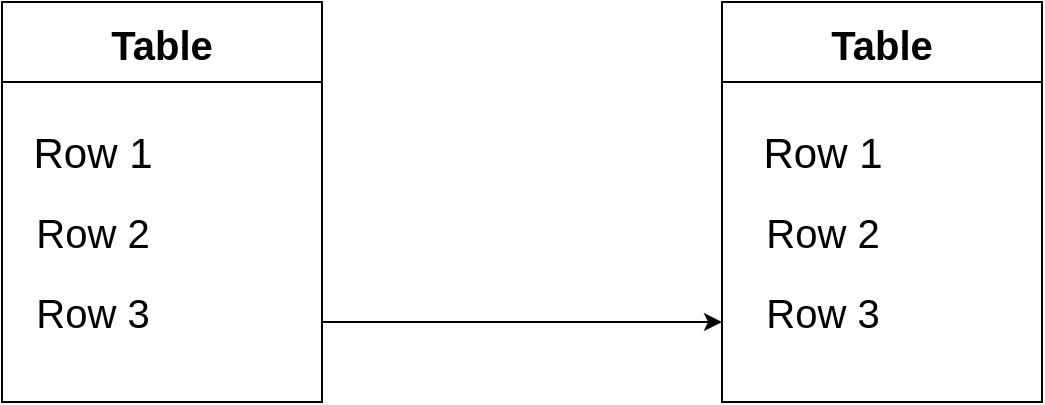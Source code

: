 <mxfile>
    <diagram id="T6j49jaMuKVHuLuDW_TC" name="ページ1">
        <mxGraphModel dx="664" dy="748" grid="1" gridSize="10" guides="1" tooltips="1" connect="1" arrows="1" fold="1" page="1" pageScale="1" pageWidth="827" pageHeight="1169" math="0" shadow="0">
            <root>
                <mxCell id="0"/>
                <mxCell id="1" parent="0"/>
                <mxCell id="8" value="Table" style="swimlane;startSize=40;fontSize=20;" vertex="1" parent="1">
                    <mxGeometry x="560" y="400" width="160" height="200" as="geometry"/>
                </mxCell>
                <mxCell id="14" value="&lt;font style=&quot;font-size: 21px&quot;&gt;Row 1&lt;/font&gt;" style="text;html=1;align=center;verticalAlign=middle;resizable=0;points=[];autosize=1;strokeColor=none;fillColor=none;fontSize=20;" vertex="1" parent="8">
                    <mxGeometry x="10" y="60" width="80" height="30" as="geometry"/>
                </mxCell>
                <mxCell id="15" value="Row 2" style="text;html=1;align=center;verticalAlign=middle;resizable=0;points=[];autosize=1;strokeColor=none;fillColor=none;fontSize=20;" vertex="1" parent="8">
                    <mxGeometry x="15" y="100" width="70" height="30" as="geometry"/>
                </mxCell>
                <mxCell id="16" value="Row 3" style="text;html=1;align=center;verticalAlign=middle;resizable=0;points=[];autosize=1;strokeColor=none;fillColor=none;fontSize=20;" vertex="1" parent="8">
                    <mxGeometry x="15" y="140" width="70" height="30" as="geometry"/>
                </mxCell>
                <mxCell id="17" style="edgeStyle=none;html=1;fontSize=21;" edge="1" parent="1">
                    <mxGeometry relative="1" as="geometry">
                        <mxPoint x="360" y="560" as="sourcePoint"/>
                        <mxPoint x="560" y="560" as="targetPoint"/>
                        <Array as="points"/>
                    </mxGeometry>
                </mxCell>
                <mxCell id="9" value="Table" style="swimlane;fontSize=20;startSize=40;" vertex="1" parent="1">
                    <mxGeometry x="200" y="400" width="160" height="200" as="geometry"/>
                </mxCell>
                <mxCell id="10" value="&lt;font style=&quot;font-size: 21px&quot;&gt;Row 1&lt;/font&gt;" style="text;html=1;align=center;verticalAlign=middle;resizable=0;points=[];autosize=1;strokeColor=none;fillColor=none;fontSize=20;" vertex="1" parent="9">
                    <mxGeometry x="5" y="60" width="80" height="30" as="geometry"/>
                </mxCell>
                <mxCell id="11" value="Row 2" style="text;html=1;align=center;verticalAlign=middle;resizable=0;points=[];autosize=1;strokeColor=none;fillColor=none;fontSize=20;" vertex="1" parent="9">
                    <mxGeometry x="10" y="100" width="70" height="30" as="geometry"/>
                </mxCell>
                <mxCell id="12" value="Row 3" style="text;html=1;align=center;verticalAlign=middle;resizable=0;points=[];autosize=1;strokeColor=none;fillColor=none;fontSize=20;" vertex="1" parent="9">
                    <mxGeometry x="10" y="140" width="70" height="30" as="geometry"/>
                </mxCell>
            </root>
        </mxGraphModel>
    </diagram>
</mxfile>